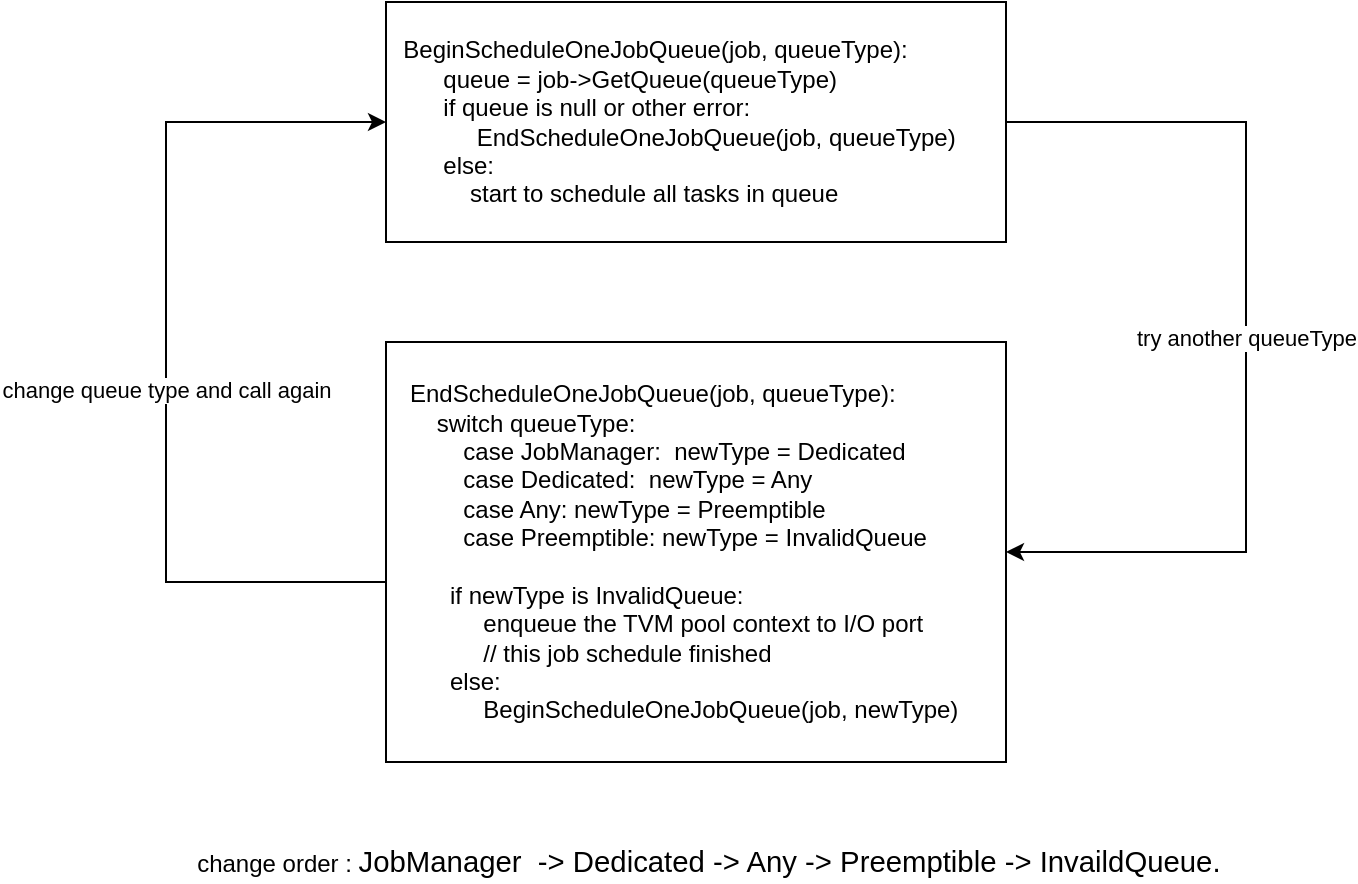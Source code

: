 <mxfile version="13.6.2" type="github">
  <diagram id="vKz5IgPJ3_V0U43IsC-z" name="Page-1">
    <mxGraphModel dx="2272" dy="762" grid="1" gridSize="10" guides="1" tooltips="1" connect="1" arrows="1" fold="1" page="1" pageScale="1" pageWidth="850" pageHeight="1100" math="0" shadow="0">
      <root>
        <mxCell id="0" />
        <mxCell id="1" parent="0" />
        <mxCell id="qIGyLnfmJqtavbjmAVJZ-5" value="try another queueType" style="edgeStyle=orthogonalEdgeStyle;rounded=0;orthogonalLoop=1;jettySize=auto;html=1;exitX=1;exitY=0.5;exitDx=0;exitDy=0;entryX=1;entryY=0.5;entryDx=0;entryDy=0;" edge="1" parent="1" source="qIGyLnfmJqtavbjmAVJZ-1" target="qIGyLnfmJqtavbjmAVJZ-2">
          <mxGeometry relative="1" as="geometry">
            <Array as="points">
              <mxPoint x="530" y="320" />
              <mxPoint x="530" y="535" />
            </Array>
          </mxGeometry>
        </mxCell>
        <mxCell id="qIGyLnfmJqtavbjmAVJZ-1" value="&amp;nbsp; BeginScheduleOneJobQueue(job, queueType):&amp;nbsp;&lt;br&gt;&amp;nbsp; &amp;nbsp; &amp;nbsp; &amp;nbsp; queue = job-&amp;gt;GetQueue(queueType)&amp;nbsp;&lt;br&gt;&amp;nbsp; &amp;nbsp; &amp;nbsp; &amp;nbsp; if queue is null or other error:&amp;nbsp;&lt;br&gt;&amp;nbsp; &amp;nbsp; &amp;nbsp; &amp;nbsp; &amp;nbsp; &amp;nbsp; &amp;nbsp;EndScheduleOneJobQueue(job, queueType)&amp;nbsp;&lt;br&gt;&amp;nbsp; &amp;nbsp; &amp;nbsp; &amp;nbsp; else:&amp;nbsp;&lt;br&gt;&amp;nbsp; &amp;nbsp; &amp;nbsp; &amp;nbsp; &amp;nbsp; &amp;nbsp; start to schedule all tasks in queue&amp;nbsp;" style="rounded=0;whiteSpace=wrap;html=1;align=left;" vertex="1" parent="1">
          <mxGeometry x="100" y="260" width="310" height="120" as="geometry" />
        </mxCell>
        <mxCell id="qIGyLnfmJqtavbjmAVJZ-6" value="change queue type and call again" style="edgeStyle=orthogonalEdgeStyle;rounded=0;orthogonalLoop=1;jettySize=auto;html=1;exitX=0;exitY=0.75;exitDx=0;exitDy=0;entryX=0;entryY=0.5;entryDx=0;entryDy=0;" edge="1" parent="1" source="qIGyLnfmJqtavbjmAVJZ-2" target="qIGyLnfmJqtavbjmAVJZ-1">
          <mxGeometry relative="1" as="geometry">
            <Array as="points">
              <mxPoint x="100" y="550" />
              <mxPoint x="-10" y="550" />
              <mxPoint x="-10" y="320" />
            </Array>
          </mxGeometry>
        </mxCell>
        <mxCell id="qIGyLnfmJqtavbjmAVJZ-2" value="&amp;nbsp; &amp;nbsp;EndScheduleOneJobQueue(job, queueType):&amp;nbsp;&lt;br&gt;&amp;nbsp; &amp;nbsp; &amp;nbsp; &amp;nbsp;switch queueType:&amp;nbsp;&lt;br&gt;&amp;nbsp; &amp;nbsp; &amp;nbsp; &amp;nbsp; &amp;nbsp; &amp;nbsp;case JobManager:&amp;nbsp; newType = Dedicated&amp;nbsp;&lt;br&gt;&amp;nbsp; &amp;nbsp; &amp;nbsp; &amp;nbsp; &amp;nbsp; &amp;nbsp;case Dedicated:&amp;nbsp; newType = Any&amp;nbsp;&lt;br&gt;&amp;nbsp; &amp;nbsp; &amp;nbsp; &amp;nbsp; &amp;nbsp; &amp;nbsp;case Any: newType = Preemptible&amp;nbsp;&amp;nbsp;&lt;br&gt;&amp;nbsp; &amp;nbsp; &amp;nbsp; &amp;nbsp; &amp;nbsp; &amp;nbsp;case Preemptible: newType = InvalidQueue&amp;nbsp;&lt;br&gt;&lt;br&gt;&amp;nbsp; &amp;nbsp; &amp;nbsp; &amp;nbsp; &amp;nbsp;if newType is InvalidQueue:&amp;nbsp;&lt;br&gt;&amp;nbsp; &amp;nbsp; &amp;nbsp; &amp;nbsp; &amp;nbsp; &amp;nbsp; &amp;nbsp; enqueue the TVM pool context to I/O port&amp;nbsp;&lt;br&gt;&amp;nbsp; &amp;nbsp; &amp;nbsp; &amp;nbsp; &amp;nbsp; &amp;nbsp; &amp;nbsp; // this job schedule finished&amp;nbsp;&lt;br&gt;&amp;nbsp; &amp;nbsp; &amp;nbsp; &amp;nbsp; &amp;nbsp;else:&amp;nbsp;&lt;br&gt;&amp;nbsp; &amp;nbsp; &amp;nbsp; &amp;nbsp; &amp;nbsp; &amp;nbsp; &amp;nbsp; BeginScheduleOneJobQueue(job, newType)" style="rounded=0;whiteSpace=wrap;html=1;align=left;" vertex="1" parent="1">
          <mxGeometry x="100" y="430" width="310" height="210" as="geometry" />
        </mxCell>
        <mxCell id="qIGyLnfmJqtavbjmAVJZ-7" value="change order :&amp;nbsp;&lt;span style=&quot;font-size: 11.0pt ; line-height: 107% ; font-family: &amp;#34;calibri&amp;#34; , sans-serif&quot;&gt;JobManager&amp;nbsp; -&amp;gt; Dedicated -&amp;gt; Any -&amp;gt; Preemptible -&amp;gt; InvaildQueue.&amp;nbsp;&amp;nbsp;&lt;/span&gt;" style="text;html=1;align=center;verticalAlign=middle;resizable=0;points=[];autosize=1;" vertex="1" parent="1">
          <mxGeometry x="20" y="680" width="490" height="20" as="geometry" />
        </mxCell>
      </root>
    </mxGraphModel>
  </diagram>
</mxfile>
